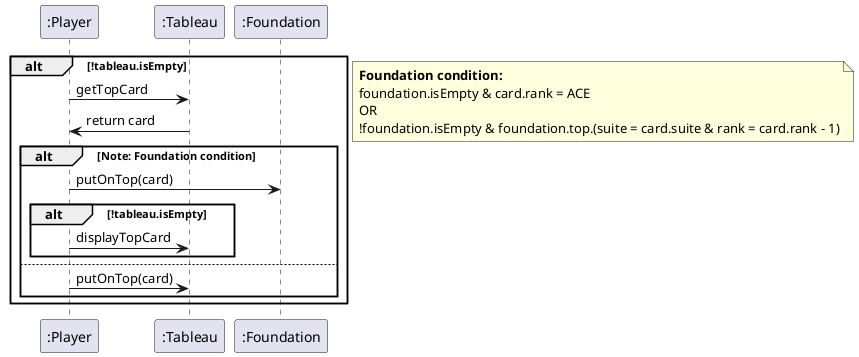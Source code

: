 @startuml
participant ":Player" as player
participant ":Tableau" as tableau
participant ":Foundation" as foundation


alt !tableau.isEmpty
    player -> tableau : getTopCard
    tableau -> player : return card

    alt Note: Foundation condition
        player -> foundation : putOnTop(card)
        alt !tableau.isEmpty
            player -> tableau : displayTopCard
        end
    else
        player -> tableau : putOnTop(card)
    end

end
note right
<b>Foundation condition:</b>
foundation.isEmpty & card.rank = ACE
OR
!foundation.isEmpty & foundation.top.(suite = card.suite & rank = card.rank - 1)
end note


@enduml